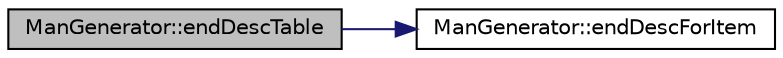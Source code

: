 digraph "ManGenerator::endDescTable"
{
 // LATEX_PDF_SIZE
  edge [fontname="Helvetica",fontsize="10",labelfontname="Helvetica",labelfontsize="10"];
  node [fontname="Helvetica",fontsize="10",shape=record];
  rankdir="LR";
  Node1 [label="ManGenerator::endDescTable",height=0.2,width=0.4,color="black", fillcolor="grey75", style="filled", fontcolor="black",tooltip=" "];
  Node1 -> Node2 [color="midnightblue",fontsize="10",style="solid",fontname="Helvetica"];
  Node2 [label="ManGenerator::endDescForItem",height=0.2,width=0.4,color="black", fillcolor="white", style="filled",URL="$classManGenerator.html#a0729f8d1cc066dd6629a0c7bd765bc81",tooltip=" "];
}
